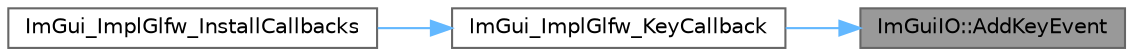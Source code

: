 digraph "ImGuiIO::AddKeyEvent"
{
 // LATEX_PDF_SIZE
  bgcolor="transparent";
  edge [fontname=Helvetica,fontsize=10,labelfontname=Helvetica,labelfontsize=10];
  node [fontname=Helvetica,fontsize=10,shape=box,height=0.2,width=0.4];
  rankdir="RL";
  Node1 [id="Node000001",label="ImGuiIO::AddKeyEvent",height=0.2,width=0.4,color="gray40", fillcolor="grey60", style="filled", fontcolor="black",tooltip=" "];
  Node1 -> Node2 [id="edge1_Node000001_Node000002",dir="back",color="steelblue1",style="solid",tooltip=" "];
  Node2 [id="Node000002",label="ImGui_ImplGlfw_KeyCallback",height=0.2,width=0.4,color="grey40", fillcolor="white", style="filled",URL="$imgui__impl__glfw_8cpp.html#a66afe6468f3645befeb50a75f82b5efc",tooltip=" "];
  Node2 -> Node3 [id="edge2_Node000002_Node000003",dir="back",color="steelblue1",style="solid",tooltip=" "];
  Node3 [id="Node000003",label="ImGui_ImplGlfw_InstallCallbacks",height=0.2,width=0.4,color="grey40", fillcolor="white", style="filled",URL="$imgui__impl__glfw_8cpp.html#a6fe1ba0e49c2da76f4f28856bc8511fb",tooltip=" "];
}
